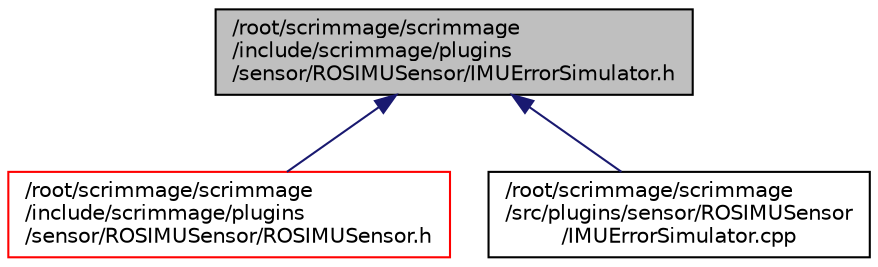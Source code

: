 digraph "/root/scrimmage/scrimmage/include/scrimmage/plugins/sensor/ROSIMUSensor/IMUErrorSimulator.h"
{
 // LATEX_PDF_SIZE
  edge [fontname="Helvetica",fontsize="10",labelfontname="Helvetica",labelfontsize="10"];
  node [fontname="Helvetica",fontsize="10",shape=record];
  Node1 [label="/root/scrimmage/scrimmage\l/include/scrimmage/plugins\l/sensor/ROSIMUSensor/IMUErrorSimulator.h",height=0.2,width=0.4,color="black", fillcolor="grey75", style="filled", fontcolor="black",tooltip="Class for simulating randomized IMU error."];
  Node1 -> Node2 [dir="back",color="midnightblue",fontsize="10",style="solid",fontname="Helvetica"];
  Node2 [label="/root/scrimmage/scrimmage\l/include/scrimmage/plugins\l/sensor/ROSIMUSensor/ROSIMUSensor.h",height=0.2,width=0.4,color="red", fillcolor="white", style="filled",URL="$ROSIMUSensor_8h.html",tooltip="Brief file description."];
  Node1 -> Node4 [dir="back",color="midnightblue",fontsize="10",style="solid",fontname="Helvetica"];
  Node4 [label="/root/scrimmage/scrimmage\l/src/plugins/sensor/ROSIMUSensor\l/IMUErrorSimulator.cpp",height=0.2,width=0.4,color="black", fillcolor="white", style="filled",URL="$IMUErrorSimulator_8cpp.html",tooltip="Class for simulating randomized IMU error."];
}
